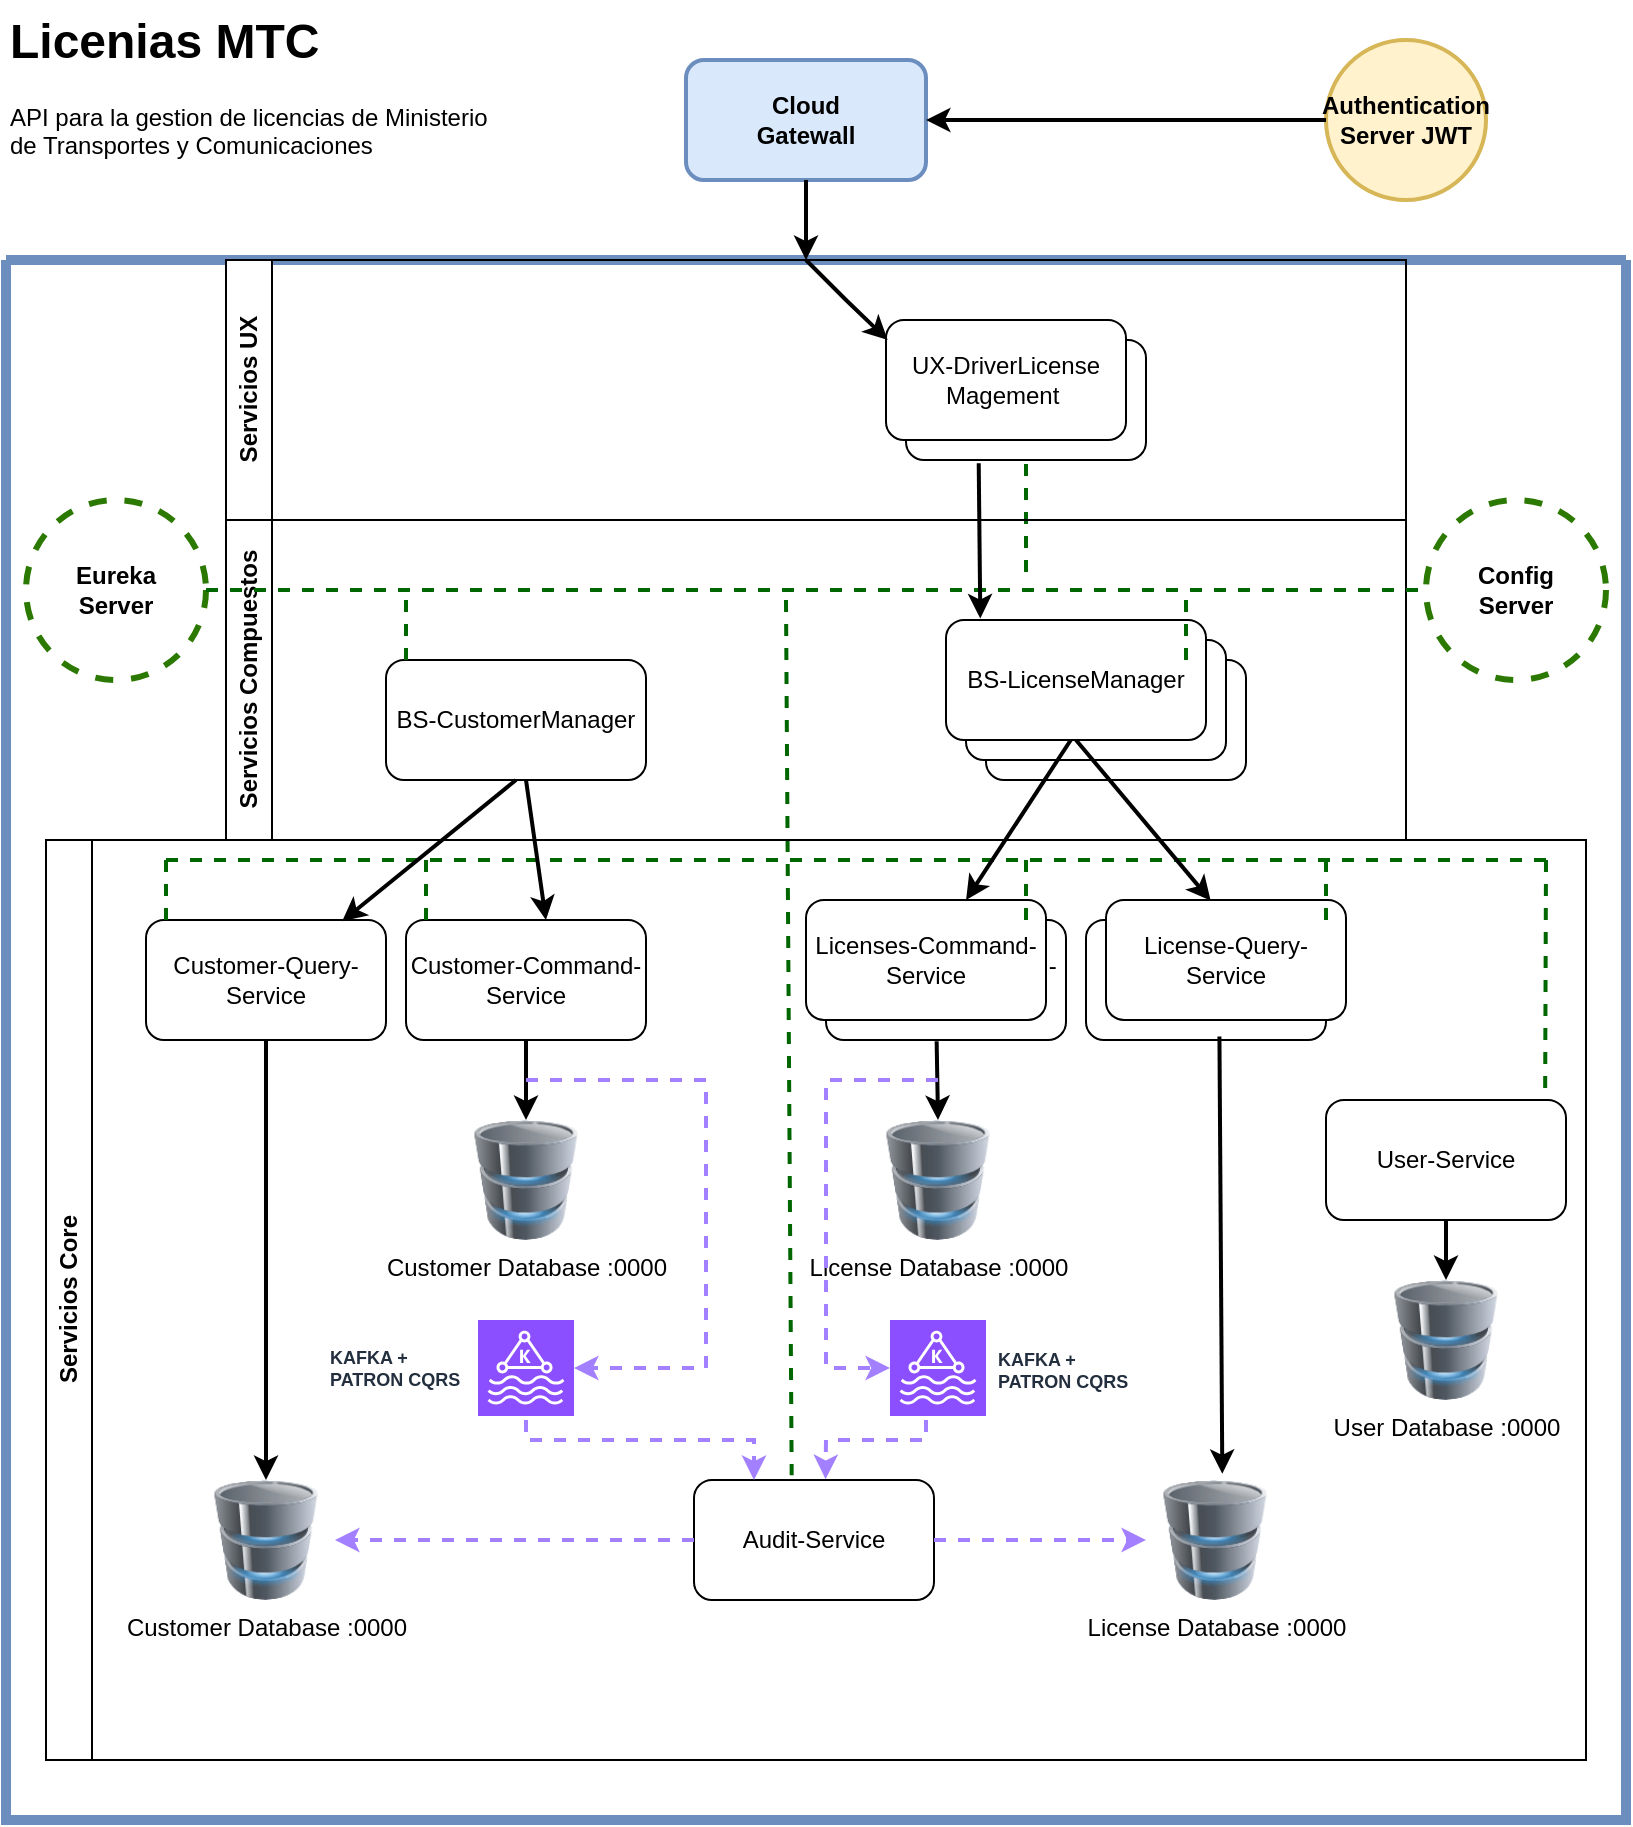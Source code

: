 <mxfile version="24.2.2" type="device">
  <diagram name="Página-1" id="g46RnRNWz_YeeUfpbtGP">
    <mxGraphModel dx="1434" dy="746" grid="1" gridSize="10" guides="1" tooltips="1" connect="1" arrows="1" fold="1" page="1" pageScale="1" pageWidth="827" pageHeight="1169" math="0" shadow="0">
      <root>
        <mxCell id="0" />
        <mxCell id="1" parent="0" />
        <mxCell id="UDgORrIAMkUc-_xgwFes-1" value="" style="swimlane;startSize=0;fillColor=#dae8fc;strokeColor=#6c8ebf;strokeWidth=5;" parent="1" vertex="1">
          <mxGeometry x="10" y="140" width="810" height="780" as="geometry" />
        </mxCell>
        <mxCell id="UDgORrIAMkUc-_xgwFes-12" value="Servicios Compuestos" style="swimlane;horizontal=0;whiteSpace=wrap;html=1;" parent="UDgORrIAMkUc-_xgwFes-1" vertex="1">
          <mxGeometry x="110" y="130" width="590" height="160" as="geometry" />
        </mxCell>
        <mxCell id="UDgORrIAMkUc-_xgwFes-13" value="BS-CustomerManager" style="rounded=1;whiteSpace=wrap;html=1;" parent="UDgORrIAMkUc-_xgwFes-12" vertex="1">
          <mxGeometry x="80" y="70" width="130" height="60" as="geometry" />
        </mxCell>
        <mxCell id="UDgORrIAMkUc-_xgwFes-57" value="" style="endArrow=none;dashed=1;html=1;rounded=0;strokeColor=#006600;strokeWidth=2;" parent="UDgORrIAMkUc-_xgwFes-12" edge="1">
          <mxGeometry width="50" height="50" relative="1" as="geometry">
            <mxPoint x="90" y="40" as="sourcePoint" />
            <mxPoint x="90" y="70" as="targetPoint" />
          </mxGeometry>
        </mxCell>
        <mxCell id="UDgORrIAMkUc-_xgwFes-48" value="BS-LicenseManager" style="rounded=1;whiteSpace=wrap;html=1;" parent="UDgORrIAMkUc-_xgwFes-12" vertex="1">
          <mxGeometry x="380" y="70" width="130" height="60" as="geometry" />
        </mxCell>
        <mxCell id="UDgORrIAMkUc-_xgwFes-15" value="BS-LicenseManager" style="rounded=1;whiteSpace=wrap;html=1;" parent="UDgORrIAMkUc-_xgwFes-12" vertex="1">
          <mxGeometry x="370" y="60" width="130" height="60" as="geometry" />
        </mxCell>
        <mxCell id="UDgORrIAMkUc-_xgwFes-58" value="" style="endArrow=none;dashed=1;html=1;rounded=0;strokeColor=#006600;strokeWidth=2;" parent="UDgORrIAMkUc-_xgwFes-12" edge="1">
          <mxGeometry width="50" height="50" relative="1" as="geometry">
            <mxPoint x="400" y="-40" as="sourcePoint" />
            <mxPoint x="400" y="30" as="targetPoint" />
          </mxGeometry>
        </mxCell>
        <mxCell id="UDgORrIAMkUc-_xgwFes-60" value="" style="endArrow=none;dashed=1;html=1;rounded=0;strokeColor=#006600;strokeWidth=2;entryX=0.407;entryY=-0.04;entryDx=0;entryDy=0;entryPerimeter=0;" parent="UDgORrIAMkUc-_xgwFes-12" target="UDgORrIAMkUc-_xgwFes-28" edge="1">
          <mxGeometry width="50" height="50" relative="1" as="geometry">
            <mxPoint x="280" y="40" as="sourcePoint" />
            <mxPoint x="280" y="350" as="targetPoint" />
          </mxGeometry>
        </mxCell>
        <mxCell id="UDgORrIAMkUc-_xgwFes-61" value="BS-LicenseManager" style="rounded=1;whiteSpace=wrap;html=1;" parent="UDgORrIAMkUc-_xgwFes-12" vertex="1">
          <mxGeometry x="360" y="50" width="130" height="60" as="geometry" />
        </mxCell>
        <mxCell id="UDgORrIAMkUc-_xgwFes-62" value="" style="endArrow=none;dashed=1;html=1;rounded=0;strokeColor=#006600;strokeWidth=2;" parent="UDgORrIAMkUc-_xgwFes-12" edge="1">
          <mxGeometry width="50" height="50" relative="1" as="geometry">
            <mxPoint x="480" y="40" as="sourcePoint" />
            <mxPoint x="480" y="70" as="targetPoint" />
          </mxGeometry>
        </mxCell>
        <mxCell id="UDgORrIAMkUc-_xgwFes-6" value="Eureka&lt;br&gt;Server" style="ellipse;whiteSpace=wrap;html=1;aspect=fixed;dashed=1;strokeWidth=3;strokeColor=#2B7901;fontStyle=1" parent="UDgORrIAMkUc-_xgwFes-1" vertex="1">
          <mxGeometry x="10" y="120" width="90" height="90" as="geometry" />
        </mxCell>
        <mxCell id="UDgORrIAMkUc-_xgwFes-5" value="Config&lt;br&gt;Server" style="ellipse;whiteSpace=wrap;html=1;aspect=fixed;dashed=1;strokeWidth=3;strokeColor=#2B7901;fontStyle=1" parent="UDgORrIAMkUc-_xgwFes-1" vertex="1">
          <mxGeometry x="710" y="120" width="90" height="90" as="geometry" />
        </mxCell>
        <mxCell id="UDgORrIAMkUc-_xgwFes-16" value="Servicios Core" style="swimlane;horizontal=0;whiteSpace=wrap;html=1;" parent="UDgORrIAMkUc-_xgwFes-1" vertex="1">
          <mxGeometry x="20" y="290" width="770" height="460" as="geometry" />
        </mxCell>
        <mxCell id="UDgORrIAMkUc-_xgwFes-20" value="Customer Database :0000" style="image;html=1;image=img/lib/clip_art/computers/Database_128x128.png" parent="UDgORrIAMkUc-_xgwFes-16" vertex="1">
          <mxGeometry x="205.5" y="140" width="69" height="60" as="geometry" />
        </mxCell>
        <mxCell id="UDgORrIAMkUc-_xgwFes-21" value="License Database :0000" style="image;html=1;image=img/lib/clip_art/computers/Database_128x128.png" parent="UDgORrIAMkUc-_xgwFes-16" vertex="1">
          <mxGeometry x="411.5" y="140" width="69" height="60" as="geometry" />
        </mxCell>
        <mxCell id="UDgORrIAMkUc-_xgwFes-26" value="" style="sketch=0;points=[[0,0,0],[0.25,0,0],[0.5,0,0],[0.75,0,0],[1,0,0],[0,1,0],[0.25,1,0],[0.5,1,0],[0.75,1,0],[1,1,0],[0,0.25,0],[0,0.5,0],[0,0.75,0],[1,0.25,0],[1,0.5,0],[1,0.75,0]];outlineConnect=0;fontColor=#232F3E;fillColor=#8C4FFF;strokeColor=#ffffff;dashed=0;verticalLabelPosition=bottom;verticalAlign=top;align=center;html=1;fontSize=12;fontStyle=0;aspect=fixed;shape=mxgraph.aws4.resourceIcon;resIcon=mxgraph.aws4.managed_streaming_for_kafka;" parent="UDgORrIAMkUc-_xgwFes-16" vertex="1">
          <mxGeometry x="422" y="240" width="48" height="48" as="geometry" />
        </mxCell>
        <mxCell id="UDgORrIAMkUc-_xgwFes-27" value="License Database :0000" style="image;html=1;image=img/lib/clip_art/computers/Database_128x128.png" parent="UDgORrIAMkUc-_xgwFes-16" vertex="1">
          <mxGeometry x="550" y="320" width="69" height="60" as="geometry" />
        </mxCell>
        <mxCell id="UDgORrIAMkUc-_xgwFes-28" value="Audit-Service" style="rounded=1;whiteSpace=wrap;html=1;" parent="UDgORrIAMkUc-_xgwFes-16" vertex="1">
          <mxGeometry x="324" y="320" width="120" height="60" as="geometry" />
        </mxCell>
        <mxCell id="UDgORrIAMkUc-_xgwFes-29" value="Customer-Command-Service" style="rounded=1;whiteSpace=wrap;html=1;" parent="UDgORrIAMkUc-_xgwFes-16" vertex="1">
          <mxGeometry x="180" y="40" width="120" height="60" as="geometry" />
        </mxCell>
        <mxCell id="UDgORrIAMkUc-_xgwFes-31" value="License-Query-Service" style="rounded=1;whiteSpace=wrap;html=1;" parent="UDgORrIAMkUc-_xgwFes-16" vertex="1">
          <mxGeometry x="520" y="40" width="120" height="60" as="geometry" />
        </mxCell>
        <mxCell id="UDgORrIAMkUc-_xgwFes-32" value="Customer-Query-Service" style="rounded=1;whiteSpace=wrap;html=1;fillStyle=auto;" parent="UDgORrIAMkUc-_xgwFes-16" vertex="1">
          <mxGeometry x="50" y="40" width="120" height="60" as="geometry" />
        </mxCell>
        <mxCell id="UDgORrIAMkUc-_xgwFes-33" value="Customer Database :0000" style="image;html=1;image=img/lib/clip_art/computers/Database_128x128.png" parent="UDgORrIAMkUc-_xgwFes-16" vertex="1">
          <mxGeometry x="75.5" y="320" width="69" height="60" as="geometry" />
        </mxCell>
        <mxCell id="UDgORrIAMkUc-_xgwFes-45" value="" style="sketch=0;points=[[0,0,0],[0.25,0,0],[0.5,0,0],[0.75,0,0],[1,0,0],[0,1,0],[0.25,1,0],[0.5,1,0],[0.75,1,0],[1,1,0],[0,0.25,0],[0,0.5,0],[0,0.75,0],[1,0.25,0],[1,0.5,0],[1,0.75,0]];outlineConnect=0;fontColor=#232F3E;fillColor=#8C4FFF;strokeColor=#ffffff;dashed=0;verticalLabelPosition=bottom;verticalAlign=top;align=center;html=1;fontSize=12;fontStyle=0;aspect=fixed;shape=mxgraph.aws4.resourceIcon;resIcon=mxgraph.aws4.managed_streaming_for_kafka;" parent="UDgORrIAMkUc-_xgwFes-16" vertex="1">
          <mxGeometry x="216" y="240" width="48" height="48" as="geometry" />
        </mxCell>
        <mxCell id="UDgORrIAMkUc-_xgwFes-46" value="User-Service" style="rounded=1;whiteSpace=wrap;html=1;" parent="UDgORrIAMkUc-_xgwFes-16" vertex="1">
          <mxGeometry x="640" y="130" width="120" height="60" as="geometry" />
        </mxCell>
        <mxCell id="UDgORrIAMkUc-_xgwFes-47" value="User Database :0000" style="image;html=1;image=img/lib/clip_art/computers/Database_128x128.png" parent="UDgORrIAMkUc-_xgwFes-16" vertex="1">
          <mxGeometry x="665.5" y="220" width="69" height="60" as="geometry" />
        </mxCell>
        <mxCell id="UDgORrIAMkUc-_xgwFes-50" value="Licenses-Command-Service" style="rounded=1;whiteSpace=wrap;html=1;" parent="UDgORrIAMkUc-_xgwFes-16" vertex="1">
          <mxGeometry x="390" y="40" width="120" height="60" as="geometry" />
        </mxCell>
        <mxCell id="UDgORrIAMkUc-_xgwFes-51" value="Licenses-Command-Service" style="rounded=1;whiteSpace=wrap;html=1;" parent="UDgORrIAMkUc-_xgwFes-16" vertex="1">
          <mxGeometry x="380" y="30" width="120" height="60" as="geometry" />
        </mxCell>
        <mxCell id="UDgORrIAMkUc-_xgwFes-53" value="License-Query-Service" style="rounded=1;whiteSpace=wrap;html=1;" parent="UDgORrIAMkUc-_xgwFes-16" vertex="1">
          <mxGeometry x="530" y="30" width="120" height="60" as="geometry" />
        </mxCell>
        <mxCell id="UDgORrIAMkUc-_xgwFes-63" value="" style="endArrow=none;dashed=1;html=1;rounded=0;strokeColor=#006600;strokeWidth=2;" parent="UDgORrIAMkUc-_xgwFes-16" edge="1">
          <mxGeometry width="50" height="50" relative="1" as="geometry">
            <mxPoint x="60" y="10" as="sourcePoint" />
            <mxPoint x="750" y="10" as="targetPoint" />
          </mxGeometry>
        </mxCell>
        <mxCell id="UDgORrIAMkUc-_xgwFes-64" value="" style="endArrow=none;dashed=1;html=1;rounded=0;strokeColor=#006600;strokeWidth=2;" parent="UDgORrIAMkUc-_xgwFes-16" edge="1">
          <mxGeometry width="50" height="50" relative="1" as="geometry">
            <mxPoint x="60" y="10" as="sourcePoint" />
            <mxPoint x="60" y="40" as="targetPoint" />
          </mxGeometry>
        </mxCell>
        <mxCell id="UDgORrIAMkUc-_xgwFes-65" value="" style="endArrow=none;dashed=1;html=1;rounded=0;strokeColor=#006600;strokeWidth=2;" parent="UDgORrIAMkUc-_xgwFes-16" edge="1">
          <mxGeometry width="50" height="50" relative="1" as="geometry">
            <mxPoint x="190" y="10" as="sourcePoint" />
            <mxPoint x="190" y="40" as="targetPoint" />
          </mxGeometry>
        </mxCell>
        <mxCell id="UDgORrIAMkUc-_xgwFes-66" value="" style="endArrow=none;dashed=1;html=1;rounded=0;strokeColor=#006600;strokeWidth=2;" parent="UDgORrIAMkUc-_xgwFes-16" edge="1">
          <mxGeometry width="50" height="50" relative="1" as="geometry">
            <mxPoint x="490" y="10" as="sourcePoint" />
            <mxPoint x="490" y="40" as="targetPoint" />
          </mxGeometry>
        </mxCell>
        <mxCell id="UDgORrIAMkUc-_xgwFes-67" value="" style="endArrow=none;dashed=1;html=1;rounded=0;strokeColor=#006600;strokeWidth=2;" parent="UDgORrIAMkUc-_xgwFes-16" edge="1">
          <mxGeometry width="50" height="50" relative="1" as="geometry">
            <mxPoint x="640" y="10" as="sourcePoint" />
            <mxPoint x="640" y="40" as="targetPoint" />
          </mxGeometry>
        </mxCell>
        <mxCell id="UDgORrIAMkUc-_xgwFes-69" value="" style="endArrow=none;dashed=1;html=1;rounded=0;strokeColor=#006600;strokeWidth=2;entryX=0.913;entryY=-0.007;entryDx=0;entryDy=0;entryPerimeter=0;" parent="UDgORrIAMkUc-_xgwFes-16" target="UDgORrIAMkUc-_xgwFes-46" edge="1">
          <mxGeometry width="50" height="50" relative="1" as="geometry">
            <mxPoint x="750" y="10" as="sourcePoint" />
            <mxPoint x="750" y="50" as="targetPoint" />
          </mxGeometry>
        </mxCell>
        <mxCell id="UDgORrIAMkUc-_xgwFes-78" value="" style="endArrow=classic;html=1;rounded=0;exitX=0.461;exitY=1.01;exitDx=0;exitDy=0;exitPerimeter=0;entryX=0.5;entryY=0;entryDx=0;entryDy=0;strokeWidth=2;" parent="UDgORrIAMkUc-_xgwFes-16" source="UDgORrIAMkUc-_xgwFes-50" target="UDgORrIAMkUc-_xgwFes-21" edge="1">
          <mxGeometry width="50" height="50" relative="1" as="geometry">
            <mxPoint x="530" y="200" as="sourcePoint" />
            <mxPoint x="580" y="150" as="targetPoint" />
          </mxGeometry>
        </mxCell>
        <mxCell id="UDgORrIAMkUc-_xgwFes-80" value="" style="endArrow=classic;html=1;rounded=0;dashed=1;entryX=0;entryY=0.5;entryDx=0;entryDy=0;entryPerimeter=0;strokeWidth=2;strokeColor=#A280FF;" parent="UDgORrIAMkUc-_xgwFes-16" target="UDgORrIAMkUc-_xgwFes-26" edge="1">
          <mxGeometry width="50" height="50" relative="1" as="geometry">
            <mxPoint x="446" y="120" as="sourcePoint" />
            <mxPoint x="330" y="180" as="targetPoint" />
            <Array as="points">
              <mxPoint x="390" y="120" />
              <mxPoint x="390" y="264" />
            </Array>
          </mxGeometry>
        </mxCell>
        <mxCell id="UDgORrIAMkUc-_xgwFes-81" value="" style="endArrow=classic;html=1;rounded=0;exitX=0.375;exitY=1.042;exitDx=0;exitDy=0;exitPerimeter=0;entryX=0.548;entryY=-0.007;entryDx=0;entryDy=0;entryPerimeter=0;strokeWidth=2;strokeColor=#A280FF;dashed=1;" parent="UDgORrIAMkUc-_xgwFes-16" source="UDgORrIAMkUc-_xgwFes-26" target="UDgORrIAMkUc-_xgwFes-28" edge="1">
          <mxGeometry width="50" height="50" relative="1" as="geometry">
            <mxPoint x="470" y="350" as="sourcePoint" />
            <mxPoint x="520" y="300" as="targetPoint" />
            <Array as="points">
              <mxPoint x="440" y="300" />
              <mxPoint x="390" y="300" />
            </Array>
          </mxGeometry>
        </mxCell>
        <mxCell id="UDgORrIAMkUc-_xgwFes-82" value="" style="endArrow=classic;html=1;rounded=0;exitX=1;exitY=0.5;exitDx=0;exitDy=0;entryX=0;entryY=0.5;entryDx=0;entryDy=0;strokeWidth=2;dashed=1;strokeColor=#A280FF;" parent="UDgORrIAMkUc-_xgwFes-16" source="UDgORrIAMkUc-_xgwFes-28" target="UDgORrIAMkUc-_xgwFes-27" edge="1">
          <mxGeometry width="50" height="50" relative="1" as="geometry">
            <mxPoint x="460" y="370" as="sourcePoint" />
            <mxPoint x="510" y="320" as="targetPoint" />
          </mxGeometry>
        </mxCell>
        <mxCell id="UDgORrIAMkUc-_xgwFes-84" value="&lt;span style=&quot;border-color: var(--border-color); color: rgb(35, 47, 62); text-align: center; font-size: 9px;&quot;&gt;&lt;font style=&quot;font-size: 9px;&quot;&gt;KAFKA + PATRON CQRS&lt;/font&gt;&lt;/span&gt;" style="text;strokeColor=none;fillColor=none;align=left;verticalAlign=middle;spacingLeft=4;spacingRight=4;overflow=hidden;points=[[0,0.5],[1,0.5]];portConstraint=eastwest;rotatable=0;whiteSpace=wrap;html=1;fontSize=9;fontStyle=1" parent="UDgORrIAMkUc-_xgwFes-16" vertex="1">
          <mxGeometry x="470" y="250" width="80" height="30" as="geometry" />
        </mxCell>
        <mxCell id="UDgORrIAMkUc-_xgwFes-85" value="" style="endArrow=classic;html=1;rounded=0;exitX=0.556;exitY=0.971;exitDx=0;exitDy=0;exitPerimeter=0;entryX=0.553;entryY=-0.052;entryDx=0;entryDy=0;entryPerimeter=0;strokeWidth=2;" parent="UDgORrIAMkUc-_xgwFes-16" source="UDgORrIAMkUc-_xgwFes-31" target="UDgORrIAMkUc-_xgwFes-27" edge="1">
          <mxGeometry width="50" height="50" relative="1" as="geometry">
            <mxPoint x="560" y="180" as="sourcePoint" />
            <mxPoint x="610" y="130" as="targetPoint" />
          </mxGeometry>
        </mxCell>
        <mxCell id="UDgORrIAMkUc-_xgwFes-86" value="" style="endArrow=classic;html=1;rounded=0;exitX=0.5;exitY=1;exitDx=0;exitDy=0;strokeWidth=2;" parent="UDgORrIAMkUc-_xgwFes-16" source="UDgORrIAMkUc-_xgwFes-46" target="UDgORrIAMkUc-_xgwFes-47" edge="1">
          <mxGeometry width="50" height="50" relative="1" as="geometry">
            <mxPoint x="670" y="120" as="sourcePoint" />
            <mxPoint x="720" y="70" as="targetPoint" />
          </mxGeometry>
        </mxCell>
        <mxCell id="UDgORrIAMkUc-_xgwFes-87" value="" style="endArrow=classic;html=1;rounded=0;exitX=0.5;exitY=1;exitDx=0;exitDy=0;strokeWidth=2;" parent="UDgORrIAMkUc-_xgwFes-16" source="UDgORrIAMkUc-_xgwFes-29" target="UDgORrIAMkUc-_xgwFes-20" edge="1">
          <mxGeometry width="50" height="50" relative="1" as="geometry">
            <mxPoint x="110" y="200" as="sourcePoint" />
            <mxPoint x="160" y="150" as="targetPoint" />
          </mxGeometry>
        </mxCell>
        <mxCell id="UDgORrIAMkUc-_xgwFes-88" value="" style="endArrow=classic;html=1;rounded=0;strokeColor=#A280FF;strokeWidth=2;dashed=1;" parent="UDgORrIAMkUc-_xgwFes-16" target="UDgORrIAMkUc-_xgwFes-45" edge="1">
          <mxGeometry width="50" height="50" relative="1" as="geometry">
            <mxPoint x="240" y="120" as="sourcePoint" />
            <mxPoint x="270" y="270" as="targetPoint" />
            <Array as="points">
              <mxPoint x="330" y="120" />
              <mxPoint x="330" y="264" />
            </Array>
          </mxGeometry>
        </mxCell>
        <mxCell id="UDgORrIAMkUc-_xgwFes-90" value="" style="endArrow=classic;html=1;rounded=0;strokeColor=#A280FF;strokeWidth=2;dashed=1;entryX=0.25;entryY=0;entryDx=0;entryDy=0;exitX=0.5;exitY=1.042;exitDx=0;exitDy=0;exitPerimeter=0;" parent="UDgORrIAMkUc-_xgwFes-16" source="UDgORrIAMkUc-_xgwFes-45" target="UDgORrIAMkUc-_xgwFes-28" edge="1">
          <mxGeometry width="50" height="50" relative="1" as="geometry">
            <mxPoint x="240" y="300" as="sourcePoint" />
            <mxPoint x="300" y="310" as="targetPoint" />
            <Array as="points">
              <mxPoint x="240" y="300" />
              <mxPoint x="354" y="300" />
            </Array>
          </mxGeometry>
        </mxCell>
        <mxCell id="UDgORrIAMkUc-_xgwFes-91" value="" style="endArrow=classic;html=1;rounded=0;exitX=0;exitY=0.5;exitDx=0;exitDy=0;strokeWidth=2;strokeColor=#A280FF;dashed=1;" parent="UDgORrIAMkUc-_xgwFes-16" source="UDgORrIAMkUc-_xgwFes-28" target="UDgORrIAMkUc-_xgwFes-33" edge="1">
          <mxGeometry width="50" height="50" relative="1" as="geometry">
            <mxPoint x="320" y="350" as="sourcePoint" />
            <mxPoint x="260" y="260" as="targetPoint" />
          </mxGeometry>
        </mxCell>
        <mxCell id="UDgORrIAMkUc-_xgwFes-92" value="&lt;span style=&quot;border-color: var(--border-color); color: rgb(35, 47, 62); text-align: center; font-size: 9px;&quot;&gt;&lt;font style=&quot;font-size: 9px;&quot;&gt;KAFKA + PATRON CQRS&lt;/font&gt;&lt;/span&gt;" style="text;strokeColor=none;fillColor=none;align=left;verticalAlign=middle;spacingLeft=4;spacingRight=4;overflow=hidden;points=[[0,0.5],[1,0.5]];portConstraint=eastwest;rotatable=0;whiteSpace=wrap;html=1;fontSize=9;fontStyle=1" parent="UDgORrIAMkUc-_xgwFes-16" vertex="1">
          <mxGeometry x="136" y="249" width="80" height="30" as="geometry" />
        </mxCell>
        <mxCell id="UDgORrIAMkUc-_xgwFes-94" value="" style="endArrow=classic;html=1;rounded=0;exitX=0.5;exitY=1;exitDx=0;exitDy=0;entryX=0.5;entryY=0;entryDx=0;entryDy=0;strokeWidth=2;" parent="UDgORrIAMkUc-_xgwFes-16" source="UDgORrIAMkUc-_xgwFes-32" target="UDgORrIAMkUc-_xgwFes-33" edge="1">
          <mxGeometry width="50" height="50" relative="1" as="geometry">
            <mxPoint x="80" y="210" as="sourcePoint" />
            <mxPoint x="130" y="160" as="targetPoint" />
          </mxGeometry>
        </mxCell>
        <mxCell id="UDgORrIAMkUc-_xgwFes-54" value="" style="endArrow=none;dashed=1;html=1;rounded=0;strokeColor=#006600;strokeWidth=2;" parent="UDgORrIAMkUc-_xgwFes-1" source="UDgORrIAMkUc-_xgwFes-6" target="UDgORrIAMkUc-_xgwFes-5" edge="1">
          <mxGeometry width="50" height="50" relative="1" as="geometry">
            <mxPoint x="340" y="280" as="sourcePoint" />
            <mxPoint x="390" y="230" as="targetPoint" />
          </mxGeometry>
        </mxCell>
        <mxCell id="UDgORrIAMkUc-_xgwFes-74" value="" style="endArrow=classic;html=1;rounded=0;entryX=0.667;entryY=0;entryDx=0;entryDy=0;entryPerimeter=0;exitX=0.48;exitY=1;exitDx=0;exitDy=0;exitPerimeter=0;strokeWidth=2;" parent="UDgORrIAMkUc-_xgwFes-1" source="UDgORrIAMkUc-_xgwFes-61" target="UDgORrIAMkUc-_xgwFes-51" edge="1">
          <mxGeometry width="50" height="50" relative="1" as="geometry">
            <mxPoint x="430" y="300" as="sourcePoint" />
            <mxPoint x="480" y="250" as="targetPoint" />
          </mxGeometry>
        </mxCell>
        <mxCell id="UDgORrIAMkUc-_xgwFes-75" value="" style="endArrow=classic;html=1;rounded=0;entryX=0.436;entryY=0.004;entryDx=0;entryDy=0;entryPerimeter=0;strokeWidth=2;exitX=0.5;exitY=1;exitDx=0;exitDy=0;" parent="UDgORrIAMkUc-_xgwFes-1" source="UDgORrIAMkUc-_xgwFes-61" target="UDgORrIAMkUc-_xgwFes-53" edge="1">
          <mxGeometry width="50" height="50" relative="1" as="geometry">
            <mxPoint x="530" y="240" as="sourcePoint" />
            <mxPoint x="620" y="250" as="targetPoint" />
          </mxGeometry>
        </mxCell>
        <mxCell id="UDgORrIAMkUc-_xgwFes-76" value="" style="endArrow=classic;html=1;rounded=0;entryX=0.583;entryY=0;entryDx=0;entryDy=0;entryPerimeter=0;strokeWidth=2;" parent="UDgORrIAMkUc-_xgwFes-1" target="UDgORrIAMkUc-_xgwFes-29" edge="1">
          <mxGeometry width="50" height="50" relative="1" as="geometry">
            <mxPoint x="260" y="260" as="sourcePoint" />
            <mxPoint x="360" y="260" as="targetPoint" />
          </mxGeometry>
        </mxCell>
        <mxCell id="UDgORrIAMkUc-_xgwFes-77" value="" style="endArrow=classic;html=1;rounded=0;exitX=0.5;exitY=1;exitDx=0;exitDy=0;entryX=0.817;entryY=0.011;entryDx=0;entryDy=0;entryPerimeter=0;strokeWidth=2;" parent="UDgORrIAMkUc-_xgwFes-1" source="UDgORrIAMkUc-_xgwFes-13" target="UDgORrIAMkUc-_xgwFes-32" edge="1">
          <mxGeometry width="50" height="50" relative="1" as="geometry">
            <mxPoint x="270" y="320" as="sourcePoint" />
            <mxPoint x="320" y="270" as="targetPoint" />
          </mxGeometry>
        </mxCell>
        <mxCell id="UDgORrIAMkUc-_xgwFes-3" value="Cloud&lt;br&gt;Gatewall" style="rounded=1;whiteSpace=wrap;html=1;fontStyle=1;fillColor=#dae8fc;strokeColor=#6c8ebf;strokeWidth=2;" parent="1" vertex="1">
          <mxGeometry x="350" y="40" width="120" height="60" as="geometry" />
        </mxCell>
        <mxCell id="UDgORrIAMkUc-_xgwFes-7" value="Servicios UX" style="swimlane;horizontal=0;whiteSpace=wrap;html=1;" parent="1" vertex="1">
          <mxGeometry x="120" y="140" width="590" height="130" as="geometry" />
        </mxCell>
        <mxCell id="UDgORrIAMkUc-_xgwFes-10" value="UX-DriverLicense Magement&amp;nbsp;" style="rounded=1;whiteSpace=wrap;html=1;" parent="UDgORrIAMkUc-_xgwFes-7" vertex="1">
          <mxGeometry x="340" y="40" width="120" height="60" as="geometry" />
        </mxCell>
        <mxCell id="UDgORrIAMkUc-_xgwFes-11" value="UX-DriverLicense Magement&amp;nbsp;" style="rounded=1;whiteSpace=wrap;html=1;" parent="UDgORrIAMkUc-_xgwFes-7" vertex="1">
          <mxGeometry x="330" y="30" width="120" height="60" as="geometry" />
        </mxCell>
        <mxCell id="UDgORrIAMkUc-_xgwFes-71" value="" style="endArrow=classic;html=1;rounded=0;entryX=0.007;entryY=0.167;entryDx=0;entryDy=0;entryPerimeter=0;strokeWidth=2;" parent="UDgORrIAMkUc-_xgwFes-7" target="UDgORrIAMkUc-_xgwFes-11" edge="1">
          <mxGeometry width="50" height="50" relative="1" as="geometry">
            <mxPoint x="290" as="sourcePoint" />
            <mxPoint x="320" y="40" as="targetPoint" />
            <Array as="points">
              <mxPoint x="310" y="20" />
            </Array>
          </mxGeometry>
        </mxCell>
        <mxCell id="UDgORrIAMkUc-_xgwFes-70" value="" style="endArrow=classic;html=1;rounded=0;exitX=0.5;exitY=1;exitDx=0;exitDy=0;strokeWidth=2;" parent="1" source="UDgORrIAMkUc-_xgwFes-3" edge="1">
          <mxGeometry width="50" height="50" relative="1" as="geometry">
            <mxPoint x="240" y="130" as="sourcePoint" />
            <mxPoint x="410" y="140" as="targetPoint" />
          </mxGeometry>
        </mxCell>
        <mxCell id="UDgORrIAMkUc-_xgwFes-72" value="" style="endArrow=classic;html=1;rounded=0;exitX=0.303;exitY=1.027;exitDx=0;exitDy=0;exitPerimeter=0;entryX=0.132;entryY=-0.013;entryDx=0;entryDy=0;entryPerimeter=0;strokeWidth=2;" parent="1" source="UDgORrIAMkUc-_xgwFes-10" target="UDgORrIAMkUc-_xgwFes-61" edge="1">
          <mxGeometry width="50" height="50" relative="1" as="geometry">
            <mxPoint x="330" y="270" as="sourcePoint" />
            <mxPoint x="380" y="220" as="targetPoint" />
          </mxGeometry>
        </mxCell>
        <mxCell id="UDgORrIAMkUc-_xgwFes-95" value="Authentication Server JWT" style="ellipse;whiteSpace=wrap;html=1;aspect=fixed;fillColor=#fff2cc;strokeColor=#d6b656;fillStyle=auto;strokeWidth=2;fontStyle=1" parent="1" vertex="1">
          <mxGeometry x="670" y="30" width="80" height="80" as="geometry" />
        </mxCell>
        <mxCell id="UDgORrIAMkUc-_xgwFes-96" value="" style="endArrow=classic;html=1;rounded=0;exitX=0;exitY=0.5;exitDx=0;exitDy=0;entryX=1;entryY=0.5;entryDx=0;entryDy=0;strokeWidth=2;" parent="1" source="UDgORrIAMkUc-_xgwFes-95" target="UDgORrIAMkUc-_xgwFes-3" edge="1">
          <mxGeometry width="50" height="50" relative="1" as="geometry">
            <mxPoint x="360" y="290" as="sourcePoint" />
            <mxPoint x="410" y="240" as="targetPoint" />
          </mxGeometry>
        </mxCell>
        <mxCell id="XHMKOdGW5oOb0kkLyp25-1" value="&lt;h1 style=&quot;margin-top: 0px;&quot;&gt;Licenias MTC&lt;/h1&gt;&lt;p&gt;API para la gestion de licencias de Ministerio de Transportes y Comunicaciones&lt;/p&gt;" style="text;html=1;whiteSpace=wrap;overflow=hidden;rounded=0;" vertex="1" parent="1">
          <mxGeometry x="10" y="10" width="254" height="100" as="geometry" />
        </mxCell>
      </root>
    </mxGraphModel>
  </diagram>
</mxfile>
